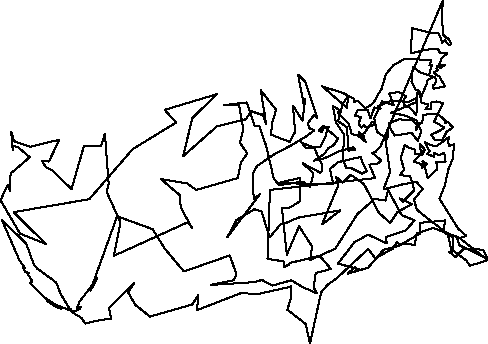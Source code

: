 unitsize(0.001cm);
draw((7810,6053)--(7798,5709));
draw((7798,5709)--(7821,5457));
draw((7821,5457)--(7874,5405));
draw((7874,5405)--(7883,5408));
draw((7883,5408)--(7927,5365));
draw((7927,5365)--(7962,5287));
draw((7962,5287)--(7913,5280));
draw((7913,5280)--(7848,5358));
draw((7848,5358)--(7802,5317));
draw((7802,5317)--(7744,5476));
draw((7744,5476)--(7547,5503));
draw((7547,5503)--(7324,5560));
draw((7324,5560)--(7264,5575));
draw((7264,5575)--(7254,5129));
draw((7254,5129)--(7503,5191));
draw((7503,5191)--(7724,5210));
draw((7724,5210)--(7759,5143));
draw((7759,5143)--(7890,5130));
draw((7890,5130)--(7790,5038));
draw((7790,5038)--(7772,4989));
draw((7772,4989)--(7744,4933));
draw((7744,4933)--(7783,4912));
draw((7783,4912)--(7846,4923));
draw((7846,4923)--(7777,4869));
draw((7777,4869)--(7716,4909));
draw((7716,4909)--(7700,4854));
draw((7700,4854)--(7726,4833));
draw((7726,4833)--(7702,4815));
draw((7702,4815)--(7654,4795));
draw((7654,4795)--(7698,4745));
draw((7698,4745)--(7752,4721));
draw((7752,4721)--(7848,4546));
draw((7848,4546)--(7832,4542));
draw((7832,4542)--(7647,4504));
draw((7647,4504)--(7631,4573));
draw((7631,4573)--(7674,4579));
draw((7674,4579)--(7679,4581));
draw((7679,4581)--(7692,4666));
draw((7692,4666)--(7673,4718));
draw((7673,4718)--(7547,4664));
draw((7547,4664)--(7520,4572));
draw((7520,4572)--(7458,4428));
draw((7458,4428)--(7443,4375));
draw((7443,4375)--(7364,4427));
draw((7364,4427)--(7349,4219));
draw((7349,4219)--(7355,4151));
draw((7355,4151)--(7344,4046));
draw((7344,4046)--(7216,4180));
draw((7216,4180)--(7128,4215));
draw((7128,4215)--(7111,4288));
draw((7111,4288)--(7160,4370));
draw((7160,4370)--(7037,4446));
draw((7037,4446)--(6868,4418));
draw((6868,4418)--(6947,4209));
draw((6947,4209)--(6779,4273));
draw((6779,4273)--(6740,4282));
draw((6740,4282)--(6603,3982));
draw((6603,3982)--(6652,3742));
draw((6652,3742)--(6833,3618));
draw((6833,3618)--(6862,3892));
draw((6862,3892)--(7037,3965));
draw((7037,3965)--(7271,3948));
draw((7271,3948)--(7351,3877));
draw((7351,3877)--(7342,3775));
draw((7342,3775)--(7388,3879));
draw((7388,3879)--(7449,3911));
draw((7449,3911)--(7466,4037));
draw((7466,4037)--(7562,4058));
draw((7562,4058)--(7705,4065));
draw((7705,4065)--(7805,3991));
draw((7805,3991)--(7872,3922));
draw((7872,3922)--(7844,3902));
draw((7844,3902)--(7909,3912));
draw((7909,3912)--(7988,3820));
draw((7988,3820)--(7879,3743));
draw((7879,3743)--(7803,3598));
draw((7803,3598)--(7667,3608));
draw((7667,3608)--(7603,3690));
draw((7603,3690)--(7750,3760));
draw((7750,3760)--(7841,3818));
draw((7841,3818)--(7660,3924));
draw((7660,3924)--(7817,4252));
draw((7817,4252)--(7698,4279));
draw((7698,4279)--(7613,4275));
draw((7613,4275)--(7601,4171));
draw((7601,4171)--(7604,4146));
draw((7604,4146)--(7541,4141));
draw((7541,4141)--(7506,4138));
draw((7506,4138)--(7549,4208));
draw((7549,4208)--(7542,4198));
draw((7542,4198)--(7554,4236));
draw((7554,4236)--(7534,4227));
draw((7534,4227)--(7432,4265));
draw((7432,4265)--(7399,4467));
draw((7399,4467)--(7338,4481));
draw((7338,4481)--(7259,4630));
draw((7259,4630)--(7267,4779));
draw((7267,4779)--(7295,4887));
draw((7295,4887)--(7417,4788));
draw((7417,4788)--(7617,4724));
draw((7617,4724)--(7570,4741));
draw((7570,4741)--(7583,4813));
draw((7583,4813)--(7622,4917));
draw((7622,4917)--(7576,4915));
draw((7576,4915)--(7606,5009));
draw((7606,5009)--(7142,5032));
draw((7142,5032)--(6937,4917));
draw((6937,4917)--(6806,4755));
draw((6806,4755)--(6735,4509));
draw((6735,4509)--(6670,4401));
draw((6670,4401)--(6589,4256));
draw((6589,4256)--(6524,4207));
draw((6524,4207)--(6450,4160));
draw((6450,4160)--(6304,4294));
draw((6304,4294)--(6241,4268));
draw((6241,4268)--(6237,4332));
draw((6237,4332)--(6058,4426));
draw((6058,4426)--(5685,4546));
draw((5685,4546)--(6123,4167));
draw((6123,4167)--(6139,4369));
draw((6139,4369)--(6051,4246));
draw((6051,4246)--(5964,3935));
draw((5964,3935)--(6120,3821));
draw((6120,3821)--(6140,3558));
draw((6140,3558)--(6148,3413));
draw((6148,3413)--(6265,3426));
draw((6265,3426)--(6235,3471));
draw((6235,3471)--(5987,3402));
draw((5987,3402)--(5841,3328));
draw((5841,3328)--(5697,3269));
draw((5697,3269)--(5539,3235));
draw((5539,3235)--(5719,3352));
draw((5719,3352)--(5796,3459));
draw((5796,3459)--(5887,3508));
draw((5887,3508)--(5965,3624));
draw((5965,3624)--(5706,3844));
draw((5706,3844)--(5671,3807));
draw((5671,3807)--(5621,3768));
draw((5621,3768)--(5678,3742));
draw((5678,3742)--(5720,3823));
draw((5720,3823)--(5803,3824));
draw((5803,3824)--(5778,3813));
draw((5778,3813)--(5751,3681));
draw((5751,3681)--(5649,3472));
draw((5649,3472)--(5400,3461));
draw((5400,3461)--(5315,3557));
draw((5315,3557)--(5316,3554));
draw((5316,3554)--(5540,3468));
draw((5540,3468)--(5619,3291));
draw((5619,3291)--(5679,3171));
draw((5679,3171)--(5677,3049));
draw((5677,3049)--(5650,3023));
draw((5650,3023)--(5342,3188));
draw((5342,3188)--(5531,3011));
draw((5531,3011)--(5470,2774));
draw((5470,2774)--(5350,2867));
draw((5350,2867)--(4929,2803));
draw((4929,2803)--(4831,2917));
draw((4831,2917)--(4694,3502));
draw((4694,3502)--(4574,3843));
draw((4574,3843)--(4496,3844));
draw((4496,3844)--(4354,4262));
draw((4354,4262)--(3950,4215));
draw((3950,4215)--(4217,4224));
draw((4217,4224)--(4293,3788));
draw((4293,3788)--(4232,3551));
draw((4232,3551)--(4364,3362));
draw((4364,3362)--(4252,3206));
draw((4252,3206)--(4196,2929));
draw((4196,2929)--(3461,2718));
draw((3461,2718)--(3307,2833));
draw((3307,2833)--(2835,2912));
draw((2835,2912)--(3174,2627));
draw((3174,2627)--(3189,2411));
draw((3189,2411)--(3233,2329));
draw((3233,2329)--(3390,2043));
draw((3390,2043)--(3319,2151));
draw((3319,2151)--(2011,1558));
draw((2011,1558)--(2126,2150));
draw((2126,2150)--(1882,2684));
draw((1882,2684)--(1918,2832));
draw((1918,2832)--(1851,3710));
draw((1851,3710)--(1784,3494));
draw((1784,3494)--(1482,3494));
draw((1482,3494)--(1263,2734));
draw((1263,2734)--(920,3065));
draw((920,3065)--(806,3123));
draw((806,3123)--(741,3235));
draw((741,3235)--(863,3219));
draw((863,3219)--(1047,3602));
draw((1047,3602)--(952,3583));
draw((952,3583)--(536,3481));
draw((536,3481)--(250,3578));
draw((250,3578)--(199,3743));
draw((199,3743)--(226,3415));
draw((226,3415)--(236,3494));
draw((236,3494)--(317,3476));
draw((317,3476)--(525,3297));
draw((525,3297)--(218,3031));
draw((218,3031)--(197,3021));
draw((197,3021)--(174,2901));
draw((174,2901)--(178,2702));
draw((178,2702)--(141,2814));
draw((141,2814)--(10,2537));
draw((10,2537)--(354,1950));
draw((354,1950)--(809,1766));
draw((809,1766)--(240,2327));
draw((240,2327)--(1575,2555));
draw((1575,2555)--(2342,3439));
draw((2342,3439)--(3108,3908));
draw((3108,3908)--(2906,4131));
draw((2906,4131)--(3832,4410));
draw((3832,4410)--(3396,3990));
draw((3396,3990)--(3229,3312));
draw((3229,3312)--(3824,3838));
draw((3824,3838)--(4342,3966));
draw((4342,3966)--(4427,4109));
draw((4427,4109)--(4607,4049));
draw((4607,4049)--(4679,4084));
draw((4679,4084)--(4634,4054));
draw((4634,4054)--(4655,3992));
draw((4655,3992)--(4694,3877));
draw((4694,3877)--(4602,4478));
draw((4602,4478)--(4606,4468));
draw((4606,4468)--(4871,4132));
draw((4871,4132)--(4806,3914));
draw((4806,3914)--(4780,3694));
draw((4780,3694)--(4965,3622));
draw((4965,3622)--(5111,3569));
draw((5111,3569)--(5207,3742));
draw((5207,3742)--(5168,4208));
draw((5168,4208)--(5336,3943));
draw((5336,3943)--(5385,4318));
draw((5385,4318)--(5356,4241));
draw((5356,4241)--(5259,4751));
draw((5259,4751)--(5387,4623));
draw((5387,4623)--(5597,3993));
draw((5597,3993)--(5543,4042));
draw((5543,4042)--(5427,3894));
draw((5427,3894)--(5457,3808));
draw((5457,3808)--(5541,3769));
draw((5541,3769)--(5417,3673));
draw((5417,3673)--(5160,3517));
draw((5160,3517)--(4857,3359));
draw((4857,3359)--(4537,3143));
draw((4537,3143)--(4458,3007));
draw((4458,3007)--(4476,2555));
draw((4476,2555)--(4584,2643));
draw((4584,2643)--(4012,1886));
draw((4012,1886)--(4174,2190));
draw((4174,2190)--(4488,2378));
draw((4488,2378)--(4612,2341));
draw((4612,2341)--(4759,1883));
draw((4759,1883)--(4959,2123));
draw((4959,2123)--(4996,2115));
draw((4996,2115)--(5260,2230));
draw((5260,2230)--(6007,2359));
draw((6007,2359)--(5681,2109));
draw((5681,2109)--(5963,2789));
draw((5963,2789)--(5930,2948));
draw((5930,2948)--(6044,2848));
draw((6044,2848)--(6190,2985));
draw((6190,2985)--(6422,2820));
draw((6422,2820)--(6686,2312));
draw((6686,2312)--(6885,2138));
draw((6885,2138)--(7015,2333));
draw((7015,2333)--(7267,2466));
draw((7267,2466)--(7049,2570));
draw((7049,2570)--(7104,2510));
draw((7104,2510)--(7309,2717));
draw((7309,2717)--(7238,2957));
draw((7238,2957)--(7055,2981));
draw((7055,2981)--(7131,3081));
draw((7131,3081)--(7082,3235));
draw((7082,3235)--(7076,3302));
draw((7076,3302)--(7141,3514));
draw((7141,3514)--(7199,3469));
draw((7199,3469)--(7321,3429));
draw((7321,3429)--(7316,3360));
draw((7316,3360)--(7452,3339));
draw((7452,3339)--(7475,3388));
draw((7475,3388)--(7422,3390));
draw((7422,3390)--(7408,3534));
draw((7408,3534)--(7494,3430));
draw((7494,3430)--(7299,3219));
draw((7299,3219)--(7434,3173));
draw((7434,3173)--(7440,3100));
draw((7440,3100)--(7532,3175));
draw((7532,3175)--(7453,3229));
draw((7453,3229)--(7503,3086));
draw((7503,3086)--(7543,2929));
draw((7543,2929)--(7715,3086));
draw((7715,3086)--(7695,3220));
draw((7695,3220)--(7861,3216));
draw((7861,3216)--(7838,3375));
draw((7838,3375)--(7747,3329));
draw((7747,3329)--(7654,3377));
draw((7654,3377)--(7657,3301));
draw((7657,3301)--(7533,3358));
draw((7533,3358)--(7582,3396));
draw((7582,3396)--(7492,3560));
draw((7492,3560)--(7633,3499));
draw((7633,3499)--(7696,3486));
draw((7696,3486)--(7922,3655));
draw((7922,3655)--(7906,3580));
draw((7906,3580)--(7919,3496));
draw((7919,3496)--(8013,3523));
draw((8013,3523)--(8001,3418));
draw((8001,3418)--(7989,3271));
draw((7989,3271)--(7909,3080));
draw((7909,3080)--(7851,2809));
draw((7851,2809)--(7753,2564));
draw((7753,2564)--(8080,2039));
draw((8080,2039)--(8229,1905));
draw((8229,1905)--(8063,1860));
draw((8063,1860)--(8080,1835));
draw((8080,1835)--(8098,1746));
draw((8098,1746)--(8594,1510));
draw((8594,1510)--(8525,1664));
draw((8525,1664)--(8184,1685));
draw((8184,1685)--(8038,1535));
draw((8038,1535)--(7926,1627));
draw((7926,1627)--(7973,1606));
draw((7973,1606)--(7905,1921));
draw((7905,1921)--(7822,1992));
draw((7822,1992)--(7856,2181));
draw((7856,2181)--(7418,2139));
draw((7418,2139)--(7416,1953));
draw((7416,1953)--(7035,1733));
draw((7035,1733)--(6765,1663));
draw((6765,1663)--(6494,1347));
draw((6494,1347)--(6378,1314));
draw((6378,1314)--(6136,1243));
draw((6136,1243)--(6258,1354));
draw((6258,1354)--(6359,1298));
draw((6359,1298)--(6379,1302));
draw((6379,1302)--(5964,1421));
draw((5964,1421)--(6252,1795));
draw((6252,1795)--(6493,1931));
draw((6493,1931)--(6826,1774));
draw((6826,1774)--(6803,1886));
draw((6803,1886)--(7152,2000));
draw((7152,2000)--(7315,2181));
draw((7315,2181)--(7087,2274));
draw((7087,2274)--(6848,2712));
draw((6848,2712)--(6800,2532));
draw((6800,2532)--(6597,2563));
draw((6597,2563)--(6547,2506));
draw((6547,2506)--(6307,2295));
draw((6307,2295)--(6139,2032));
draw((6139,2032)--(5914,1682));
draw((5914,1682)--(5472,1482));
draw((5472,1482)--(5506,1719));
draw((5506,1719)--(5277,2078));
draw((5277,2078)--(5060,1577));
draw((5060,1577)--(4973,2406));
draw((4973,2406)--(5117,2409));
draw((5117,2409)--(5296,2520));
draw((5296,2520)--(5291,2929));
draw((5291,2929)--(4898,2840));
draw((4898,2840)--(5881,2817));
draw((5881,2817)--(5821,3086));
draw((5821,3086)--(5960,3207));
draw((5960,3207)--(6360,3301));
draw((6360,3301)--(6402,3190));
draw((6402,3190)--(6468,3050));
draw((6468,3050)--(6387,3008));
draw((6387,3008)--(6204,3099));
draw((6204,3099)--(6113,3101));
draw((6113,3101)--(6050,3242));
draw((6050,3242)--(6069,3695));
draw((6069,3695)--(5926,3912));
draw((5926,3912)--(5871,4202));
draw((5871,4202)--(6008,4117));
draw((6008,4117)--(5955,4081));
draw((5955,4081)--(6150,3888));
draw((6150,3888)--(6207,3700));
draw((6207,3700)--(6365,3679));
draw((6365,3679)--(6426,3656));
draw((6426,3656)--(6327,3745));
draw((6327,3745)--(6453,3567));
draw((6453,3567)--(6317,3673));
draw((6317,3673)--(6427,3717));
draw((6427,3717)--(6567,3922));
draw((6567,3922)--(6602,3920));
draw((6602,3920)--(6621,3891));
draw((6621,3891)--(6577,3858));
draw((6577,3858)--(6454,3821));
draw((6454,3821)--(6425,3867));
draw((6425,3867)--(6376,3819));
draw((6376,3819)--(6340,3870));
draw((6340,3870)--(6333,3909));
draw((6333,3909)--(6366,4002));
draw((6366,4002)--(6259,4030));
draw((6259,4030)--(6312,4126));
draw((6312,4126)--(6488,4128));
draw((6488,4128)--(6537,3982));
draw((6537,3982)--(6557,4047));
draw((6557,4047)--(6607,4173));
draw((6607,4173)--(6713,4154));
draw((6713,4154)--(6660,4193));
draw((6660,4193)--(6911,4296));
draw((6911,4296)--(7207,4270));
draw((7207,4270)--(7333,4335));
draw((7333,4335)--(7360,4275));
draw((7360,4275)--(6891,4075));
draw((6891,4075)--(7124,4039));
draw((7124,4039)--(7345,3951));
draw((7345,3951)--(7423,3776));
draw((7423,3776)--(7429,3737));
draw((7429,3737)--(7370,3588));
draw((7370,3588)--(7331,3634));
draw((7331,3634)--(7262,3725));
draw((7262,3725)--(6958,3678));
draw((6958,3678)--(6864,3854));
draw((6864,3854)--(6798,3610));
draw((6798,3610)--(6881,3029));
draw((6881,3029)--(6766,2732));
draw((6766,2732)--(7125,2823));
draw((7125,2823)--(7346,2858));
draw((7346,2858)--(7458,2741));
draw((7458,2741)--(7304,2550));
draw((7304,2550)--(7351,2376));
draw((7351,2376)--(7448,2291));
draw((7448,2291)--(7989,1876));
draw((7989,1876)--(7985,1657));
draw((7985,1657)--(8228,1471));
draw((8228,1471)--(8292,1383));
draw((8292,1383)--(8605,1479));
draw((8605,1479)--(8101,1876));
draw((8101,1876)--(7643,2048));
draw((7643,2048)--(7352,1952));
draw((7352,1952)--(7314,1739));
draw((7314,1739)--(7240,1762));
draw((7240,1762)--(7218,1773));
draw((7218,1773)--(7046,1757));
draw((7046,1757)--(7004,1805));
draw((7004,1805)--(6932,1683));
draw((6932,1683)--(6854,1640));
draw((6854,1640)--(6651,1534));
draw((6651,1534)--(6621,1513));
draw((6621,1513)--(6496,1678));
draw((6496,1678)--(5930,1151));
draw((5930,1151)--(5788,1053));
draw((5788,1053)--(5666,914));
draw((5666,914)--(5469,10));
draw((5469,10)--(5393,355));
draw((5393,355)--(5070,605));
draw((5070,605)--(5136,825));
draw((5136,825)--(5140,1018));
draw((5140,1018)--(5069,998));
draw((5069,998)--(4569,886));
draw((4569,886)--(4244,896));
draw((4244,896)--(3477,599));
draw((3477,599)--(3499,863));
draw((3499,863)--(3390,698));
draw((3390,698)--(2647,485));
draw((2647,485)--(2384,695));
draw((2384,695)--(2260,913));
draw((2260,913)--(2372,1084));
draw((2372,1084)--(1926,636));
draw((1926,636)--(1961,445));
draw((1961,445)--(1790,429));
draw((1790,429)--(1503,362));
draw((1503,362)--(1443,459));
draw((1443,459)--(1276,559));
draw((1276,559)--(1249,600));
draw((1249,600)--(1254,617));
draw((1254,617)--(1213,633));
draw((1213,633)--(1212,603));
draw((1212,603)--(834,757));
draw((834,757)--(982,659));
draw((982,659)--(1082,625));
draw((1082,625)--(783,825));
draw((783,825)--(527,1077));
draw((527,1077)--(572,1108));
draw((572,1108)--(478,1256));
draw((478,1256)--(489,1254));
draw((489,1254)--(513,1247));
draw((513,1247)--(450,1274));
draw((450,1274)--(413,1338));
draw((413,1338)--(437,1344));
draw((437,1344)--(345,1476));
draw((345,1476)--(36,2185));
draw((36,2185)--(464,1773));
draw((464,1773)--(552,1526));
draw((552,1526)--(602,1395));
draw((602,1395)--(659,1331));
draw((659,1331)--(893,1161));
draw((893,1161)--(993,1084));
draw((993,1084)--(1072,883));
draw((1072,883)--(1253,580));
draw((1253,580)--(1322,580));
draw((1322,580)--(1415,628));
draw((1415,628)--(1422,658));
draw((1422,658)--(1361,637));
draw((1361,637)--(1406,750));
draw((1406,750)--(1721,1165));
draw((1721,1165)--(1595,942));
draw((1595,942)--(2067,2254));
draw((2067,2254)--(2694,2026));
draw((2694,2026)--(2908,1681));
draw((2908,1681)--(3245,1281));
draw((3245,1281)--(4056,1564));
draw((4056,1564)--(4170,1232));
draw((4170,1232)--(4125,1125));
draw((4125,1125)--(3719,1043));
draw((3719,1043)--(4500,1093));
draw((4500,1093)--(4619,1132));
draw((4619,1132)--(4805,1033));
draw((4805,1033)--(5139,1124));
draw((5139,1124)--(5344,1003));
draw((5344,1003)--(5596,892));
draw((5596,892)--(5532,998));
draw((5532,998)--(5571,1255));
draw((5571,1255)--(5840,1325));
draw((5840,1325)--(5637,1558));
draw((5637,1558)--(5114,1430));
draw((5114,1430)--(5098,1394));
draw((5098,1394)--(5068,1390));
draw((5068,1390)--(5010,1351));
draw((5010,1351)--(5005,1458));
draw((5005,1458)--(4719,1504));
draw((4719,1504)--(4763,2720));
draw((4763,2720)--(6617,2928));
draw((6617,2928)--(6518,3165));
draw((6518,3165)--(6656,3181));
draw((6656,3181)--(6731,3234));
draw((6731,3234)--(6570,3371));
draw((6570,3371)--(6623,3389));
draw((6623,3389)--(6713,3488));
draw((6713,3488)--(7810,6053));
